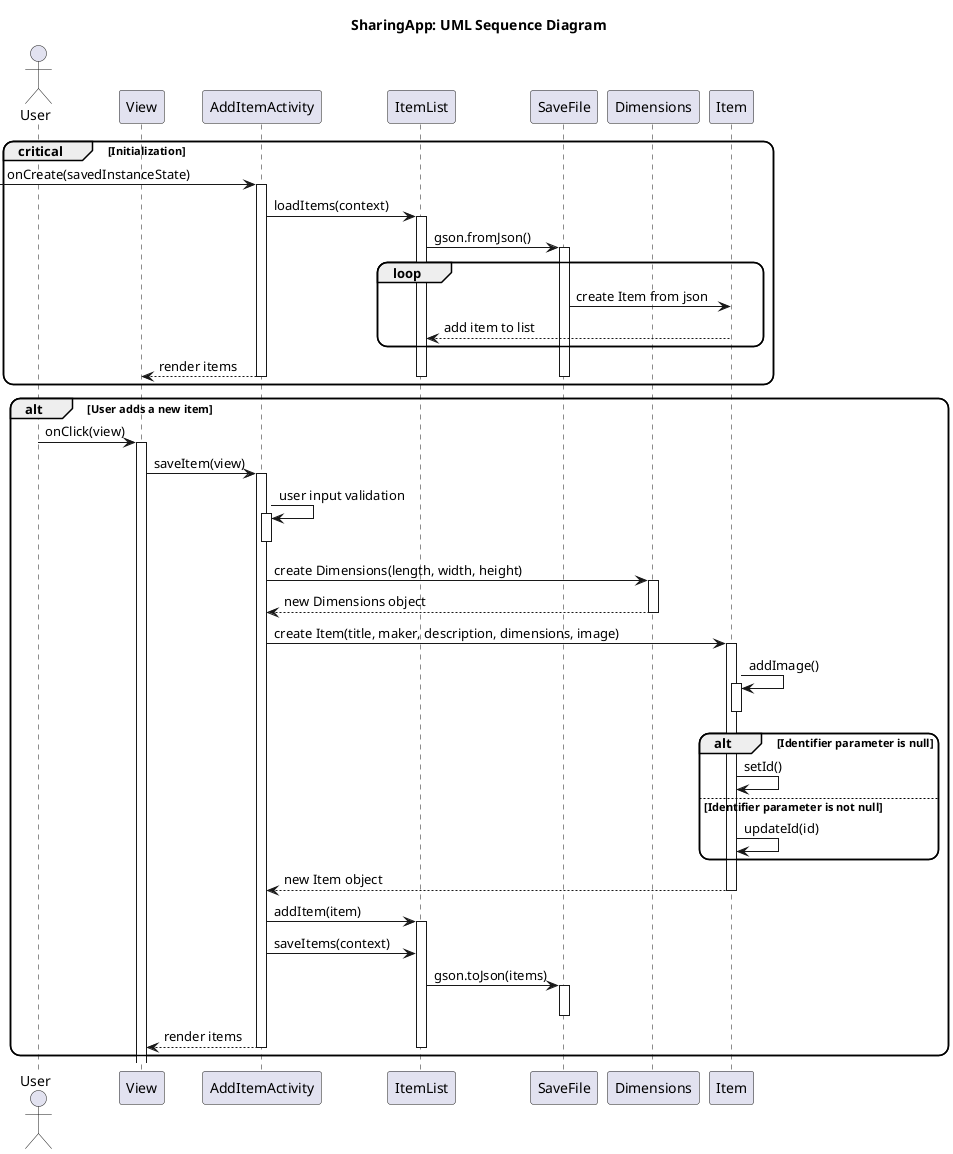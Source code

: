 @startuml

title SharingApp: UML Sequence Diagram

actor User
participant View
participant AddItemActivity as AddItem
participant ItemList
participant SaveFile
participant Dimensions
participant Item

skinparam responseMessageBelowArrow true
skinparam roundcorner 20

critical Initialization
    [-> AddItem: onCreate(savedInstanceState)
    activate AddItem
    AddItem -> ItemList: loadItems(context)
    activate ItemList
    ItemList -> SaveFile: gson.fromJson()
    activate SaveFile
    loop
        SaveFile -> Item: create Item from json
        Item --> ItemList: add item to list
    end
    AddItem --> View: render items
    deactivate SaveFile
    deactivate ItemList
    deactivate AddItem
end

alt User adds a new item
User -> View: onClick(view)
activate View
View -> AddItem: saveItem(view)
activate AddItem
AddItem -> AddItem: user input validation
activate AddItem
deactivate AddItem
AddItem -> Dimensions: create Dimensions(length, width, height)
activate Dimensions
Dimensions --> AddItem: new Dimensions object
deactivate Dimensions
AddItem -> Item: create Item(title, maker, description, dimensions, image)
activate Item
Item -> Item: addImage()
activate Item
deactivate Item
alt Identifier parameter is null
    Item -> Item: setId()
else Identifier parameter is not null
    Item -> Item: updateId(id)
end
Item --> AddItem: new Item object
deactivate Item
AddItem -> ItemList: addItem(item)
activate ItemList
AddItem -> ItemList: saveItems(context)
ItemList -> SaveFile: gson.toJson(items)
activate SaveFile
deactivate SaveFile
AddItem --> View: render items
deactivate ItemList
deactivate AddItem

end

@enduml